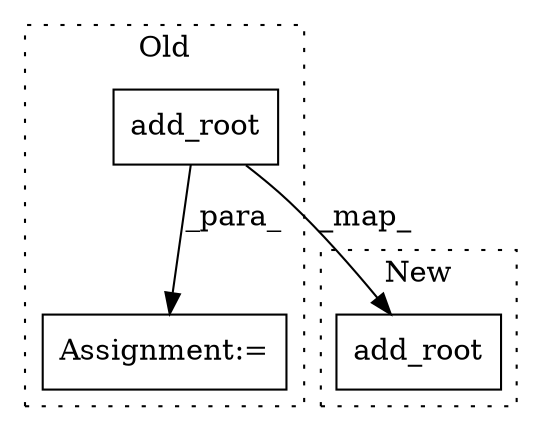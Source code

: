 digraph G {
subgraph cluster0 {
1 [label="add_root" a="32" s="7763,7775" l="9,1" shape="box"];
3 [label="Assignment:=" a="7" s="7751" l="1" shape="box"];
label = "Old";
style="dotted";
}
subgraph cluster1 {
2 [label="add_root" a="32" s="7744,7756" l="9,1" shape="box"];
label = "New";
style="dotted";
}
1 -> 2 [label="_map_"];
1 -> 3 [label="_para_"];
}